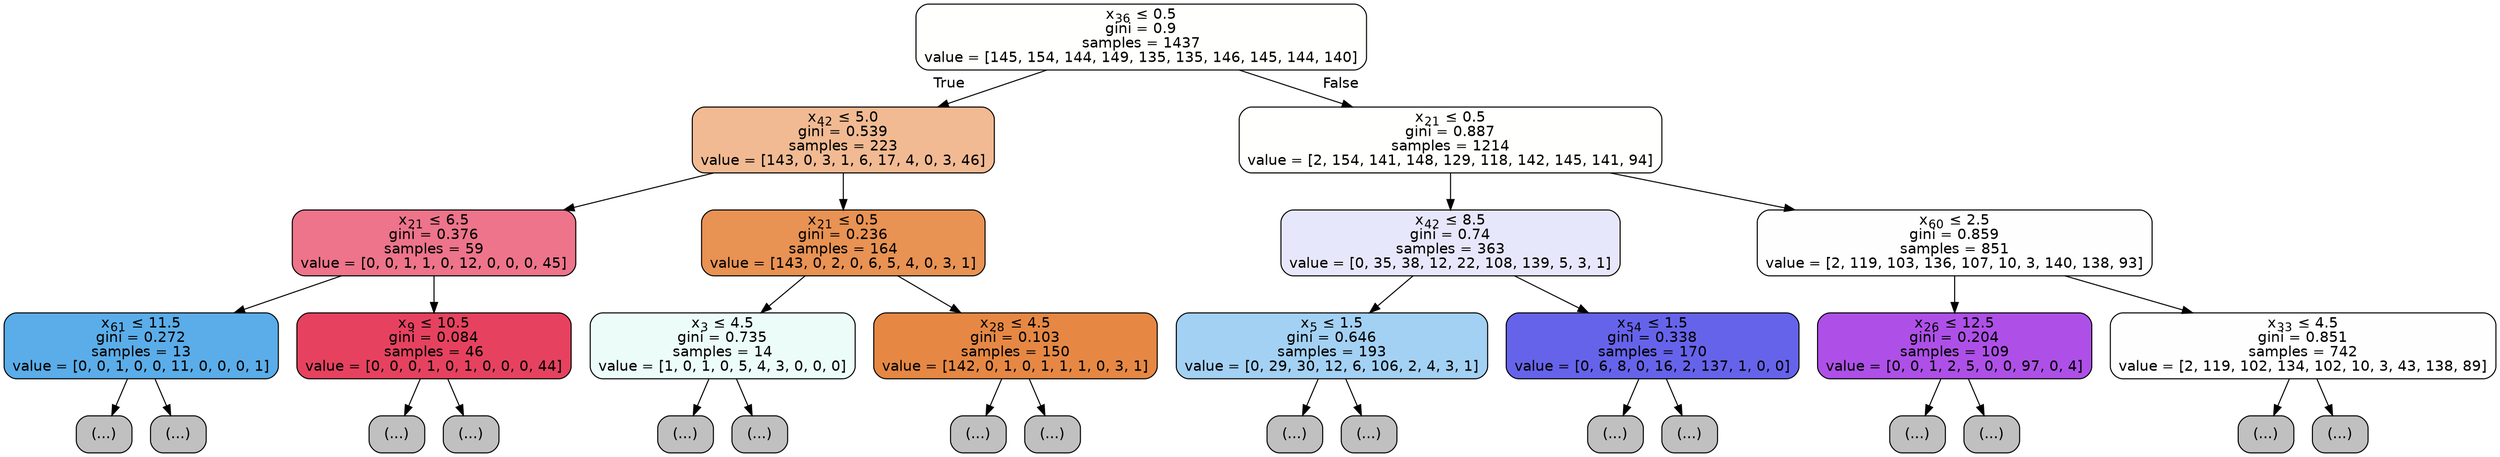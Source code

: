 digraph Tree {
node [shape=box, style="filled, rounded", color="black", fontname="helvetica"] ;
edge [fontname="helvetica"] ;
0 [label=<x<SUB>36</SUB> &le; 0.5<br/>gini = 0.9<br/>samples = 1437<br/>value = [145, 154, 144, 149, 135, 135, 146, 145, 144, 140]>, fillcolor="#fffffe"] ;
1 [label=<x<SUB>42</SUB> &le; 5.0<br/>gini = 0.539<br/>samples = 223<br/>value = [143, 0, 3, 1, 6, 17, 4, 0, 3, 46]>, fillcolor="#f1ba92"] ;
0 -> 1 [labeldistance=2.5, labelangle=45, headlabel="True"] ;
2 [label=<x<SUB>21</SUB> &le; 6.5<br/>gini = 0.376<br/>samples = 59<br/>value = [0, 0, 1, 1, 0, 12, 0, 0, 0, 45]>, fillcolor="#ed748a"] ;
1 -> 2 ;
3 [label=<x<SUB>61</SUB> &le; 11.5<br/>gini = 0.272<br/>samples = 13<br/>value = [0, 0, 1, 0, 0, 11, 0, 0, 0, 1]>, fillcolor="#5aade9"] ;
2 -> 3 ;
4 [label="(...)", fillcolor="#C0C0C0"] ;
3 -> 4 ;
5 [label="(...)", fillcolor="#C0C0C0"] ;
3 -> 5 ;
8 [label=<x<SUB>9</SUB> &le; 10.5<br/>gini = 0.084<br/>samples = 46<br/>value = [0, 0, 0, 1, 0, 1, 0, 0, 0, 44]>, fillcolor="#e6425f"] ;
2 -> 8 ;
9 [label="(...)", fillcolor="#C0C0C0"] ;
8 -> 9 ;
12 [label="(...)", fillcolor="#C0C0C0"] ;
8 -> 12 ;
13 [label=<x<SUB>21</SUB> &le; 0.5<br/>gini = 0.236<br/>samples = 164<br/>value = [143, 0, 2, 0, 6, 5, 4, 0, 3, 1]>, fillcolor="#e89253"] ;
1 -> 13 ;
14 [label=<x<SUB>3</SUB> &le; 4.5<br/>gini = 0.735<br/>samples = 14<br/>value = [1, 0, 1, 0, 5, 4, 3, 0, 0, 0]>, fillcolor="#ebfcf9"] ;
13 -> 14 ;
15 [label="(...)", fillcolor="#C0C0C0"] ;
14 -> 15 ;
16 [label="(...)", fillcolor="#C0C0C0"] ;
14 -> 16 ;
23 [label=<x<SUB>28</SUB> &le; 4.5<br/>gini = 0.103<br/>samples = 150<br/>value = [142, 0, 1, 0, 1, 1, 1, 0, 3, 1]>, fillcolor="#e68844"] ;
13 -> 23 ;
24 [label="(...)", fillcolor="#C0C0C0"] ;
23 -> 24 ;
29 [label="(...)", fillcolor="#C0C0C0"] ;
23 -> 29 ;
36 [label=<x<SUB>21</SUB> &le; 0.5<br/>gini = 0.887<br/>samples = 1214<br/>value = [2, 154, 141, 148, 129, 118, 142, 145, 141, 94]>, fillcolor="#fffffe"] ;
0 -> 36 [labeldistance=2.5, labelangle=-45, headlabel="False"] ;
37 [label=<x<SUB>42</SUB> &le; 8.5<br/>gini = 0.74<br/>samples = 363<br/>value = [0, 35, 38, 12, 22, 108, 139, 5, 3, 1]>, fillcolor="#e7e7fc"] ;
36 -> 37 ;
38 [label=<x<SUB>5</SUB> &le; 1.5<br/>gini = 0.646<br/>samples = 193<br/>value = [0, 29, 30, 12, 6, 106, 2, 4, 3, 1]>, fillcolor="#a3d1f3"] ;
37 -> 38 ;
39 [label="(...)", fillcolor="#C0C0C0"] ;
38 -> 39 ;
66 [label="(...)", fillcolor="#C0C0C0"] ;
38 -> 66 ;
77 [label=<x<SUB>54</SUB> &le; 1.5<br/>gini = 0.338<br/>samples = 170<br/>value = [0, 6, 8, 0, 16, 2, 137, 1, 0, 0]>, fillcolor="#6663eb"] ;
37 -> 77 ;
78 [label="(...)", fillcolor="#C0C0C0"] ;
77 -> 78 ;
91 [label="(...)", fillcolor="#C0C0C0"] ;
77 -> 91 ;
94 [label=<x<SUB>60</SUB> &le; 2.5<br/>gini = 0.859<br/>samples = 851<br/>value = [2, 119, 103, 136, 107, 10, 3, 140, 138, 93]>, fillcolor="#fffeff"] ;
36 -> 94 ;
95 [label=<x<SUB>26</SUB> &le; 12.5<br/>gini = 0.204<br/>samples = 109<br/>value = [0, 0, 1, 2, 5, 0, 0, 97, 0, 4]>, fillcolor="#ae50e8"] ;
94 -> 95 ;
96 [label="(...)", fillcolor="#C0C0C0"] ;
95 -> 96 ;
105 [label="(...)", fillcolor="#C0C0C0"] ;
95 -> 105 ;
112 [label=<x<SUB>33</SUB> &le; 4.5<br/>gini = 0.851<br/>samples = 742<br/>value = [2, 119, 102, 134, 102, 10, 3, 43, 138, 89]>, fillcolor="#fffeff"] ;
94 -> 112 ;
113 [label="(...)", fillcolor="#C0C0C0"] ;
112 -> 113 ;
198 [label="(...)", fillcolor="#C0C0C0"] ;
112 -> 198 ;
}